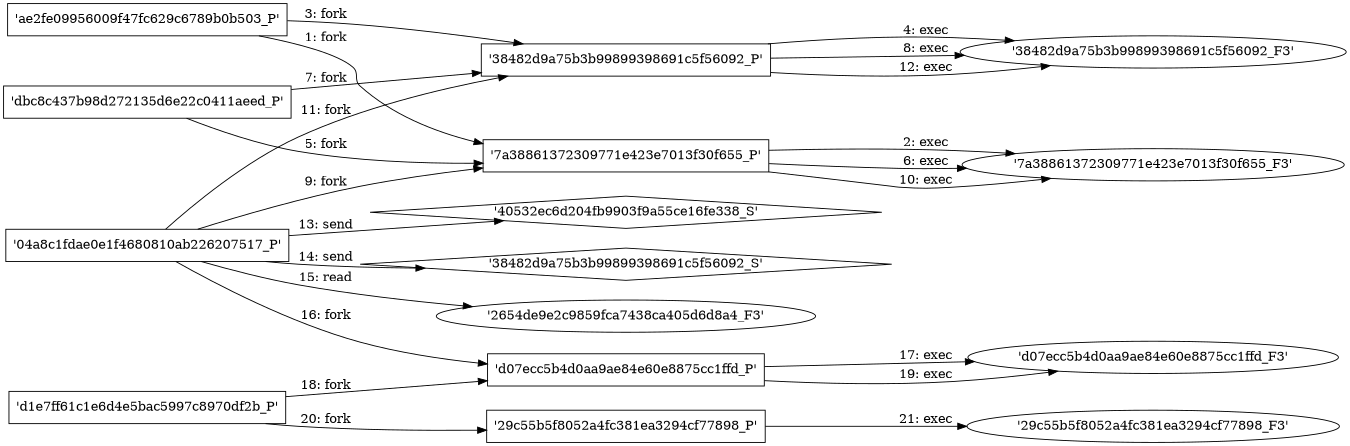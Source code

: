 digraph "D:\Learning\Paper\apt\基于CTI的攻击预警\Dataset\攻击图\ASGfromALLCTI\Threat Landscape Trends – Q2 2020.dot" {
rankdir="LR"
size="9"
fixedsize="false"
splines="true"
nodesep=0.3
ranksep=0
fontsize=10
overlap="scalexy"
engine= "neato"
	"'ae2fe09956009f47fc629c6789b0b503_P'" [node_type=Process shape=box]
	"'7a38861372309771e423e7013f30f655_P'" [node_type=Process shape=box]
	"'ae2fe09956009f47fc629c6789b0b503_P'" -> "'7a38861372309771e423e7013f30f655_P'" [label="1: fork"]
	"'7a38861372309771e423e7013f30f655_P'" [node_type=Process shape=box]
	"'7a38861372309771e423e7013f30f655_F3'" [node_type=File shape=ellipse]
	"'7a38861372309771e423e7013f30f655_P'" -> "'7a38861372309771e423e7013f30f655_F3'" [label="2: exec"]
	"'ae2fe09956009f47fc629c6789b0b503_P'" [node_type=Process shape=box]
	"'38482d9a75b3b99899398691c5f56092_P'" [node_type=Process shape=box]
	"'ae2fe09956009f47fc629c6789b0b503_P'" -> "'38482d9a75b3b99899398691c5f56092_P'" [label="3: fork"]
	"'38482d9a75b3b99899398691c5f56092_P'" [node_type=Process shape=box]
	"'38482d9a75b3b99899398691c5f56092_F3'" [node_type=File shape=ellipse]
	"'38482d9a75b3b99899398691c5f56092_P'" -> "'38482d9a75b3b99899398691c5f56092_F3'" [label="4: exec"]
	"'dbc8c437b98d272135d6e22c0411aeed_P'" [node_type=Process shape=box]
	"'7a38861372309771e423e7013f30f655_P'" [node_type=Process shape=box]
	"'dbc8c437b98d272135d6e22c0411aeed_P'" -> "'7a38861372309771e423e7013f30f655_P'" [label="5: fork"]
	"'7a38861372309771e423e7013f30f655_P'" [node_type=Process shape=box]
	"'7a38861372309771e423e7013f30f655_F3'" [node_type=File shape=ellipse]
	"'7a38861372309771e423e7013f30f655_P'" -> "'7a38861372309771e423e7013f30f655_F3'" [label="6: exec"]
	"'dbc8c437b98d272135d6e22c0411aeed_P'" [node_type=Process shape=box]
	"'38482d9a75b3b99899398691c5f56092_P'" [node_type=Process shape=box]
	"'dbc8c437b98d272135d6e22c0411aeed_P'" -> "'38482d9a75b3b99899398691c5f56092_P'" [label="7: fork"]
	"'38482d9a75b3b99899398691c5f56092_P'" [node_type=Process shape=box]
	"'38482d9a75b3b99899398691c5f56092_F3'" [node_type=File shape=ellipse]
	"'38482d9a75b3b99899398691c5f56092_P'" -> "'38482d9a75b3b99899398691c5f56092_F3'" [label="8: exec"]
	"'04a8c1fdae0e1f4680810ab226207517_P'" [node_type=Process shape=box]
	"'7a38861372309771e423e7013f30f655_P'" [node_type=Process shape=box]
	"'04a8c1fdae0e1f4680810ab226207517_P'" -> "'7a38861372309771e423e7013f30f655_P'" [label="9: fork"]
	"'7a38861372309771e423e7013f30f655_P'" [node_type=Process shape=box]
	"'7a38861372309771e423e7013f30f655_F3'" [node_type=File shape=ellipse]
	"'7a38861372309771e423e7013f30f655_P'" -> "'7a38861372309771e423e7013f30f655_F3'" [label="10: exec"]
	"'04a8c1fdae0e1f4680810ab226207517_P'" [node_type=Process shape=box]
	"'38482d9a75b3b99899398691c5f56092_P'" [node_type=Process shape=box]
	"'04a8c1fdae0e1f4680810ab226207517_P'" -> "'38482d9a75b3b99899398691c5f56092_P'" [label="11: fork"]
	"'38482d9a75b3b99899398691c5f56092_P'" [node_type=Process shape=box]
	"'38482d9a75b3b99899398691c5f56092_F3'" [node_type=File shape=ellipse]
	"'38482d9a75b3b99899398691c5f56092_P'" -> "'38482d9a75b3b99899398691c5f56092_F3'" [label="12: exec"]
	"'40532ec6d204fb9903f9a55ce16fe338_S'" [node_type=Socket shape=diamond]
	"'04a8c1fdae0e1f4680810ab226207517_P'" [node_type=Process shape=box]
	"'04a8c1fdae0e1f4680810ab226207517_P'" -> "'40532ec6d204fb9903f9a55ce16fe338_S'" [label="13: send"]
	"'38482d9a75b3b99899398691c5f56092_S'" [node_type=Socket shape=diamond]
	"'04a8c1fdae0e1f4680810ab226207517_P'" [node_type=Process shape=box]
	"'04a8c1fdae0e1f4680810ab226207517_P'" -> "'38482d9a75b3b99899398691c5f56092_S'" [label="14: send"]
	"'2654de9e2c9859fca7438ca405d6d8a4_F3'" [node_type=file shape=ellipse]
	"'04a8c1fdae0e1f4680810ab226207517_P'" [node_type=Process shape=box]
	"'04a8c1fdae0e1f4680810ab226207517_P'" -> "'2654de9e2c9859fca7438ca405d6d8a4_F3'" [label="15: read"]
	"'04a8c1fdae0e1f4680810ab226207517_P'" [node_type=Process shape=box]
	"'d07ecc5b4d0aa9ae84e60e8875cc1ffd_P'" [node_type=Process shape=box]
	"'04a8c1fdae0e1f4680810ab226207517_P'" -> "'d07ecc5b4d0aa9ae84e60e8875cc1ffd_P'" [label="16: fork"]
	"'d07ecc5b4d0aa9ae84e60e8875cc1ffd_P'" [node_type=Process shape=box]
	"'d07ecc5b4d0aa9ae84e60e8875cc1ffd_F3'" [node_type=File shape=ellipse]
	"'d07ecc5b4d0aa9ae84e60e8875cc1ffd_P'" -> "'d07ecc5b4d0aa9ae84e60e8875cc1ffd_F3'" [label="17: exec"]
	"'d1e7ff61c1e6d4e5bac5997c8970df2b_P'" [node_type=Process shape=box]
	"'d07ecc5b4d0aa9ae84e60e8875cc1ffd_P'" [node_type=Process shape=box]
	"'d1e7ff61c1e6d4e5bac5997c8970df2b_P'" -> "'d07ecc5b4d0aa9ae84e60e8875cc1ffd_P'" [label="18: fork"]
	"'d07ecc5b4d0aa9ae84e60e8875cc1ffd_P'" [node_type=Process shape=box]
	"'d07ecc5b4d0aa9ae84e60e8875cc1ffd_F3'" [node_type=File shape=ellipse]
	"'d07ecc5b4d0aa9ae84e60e8875cc1ffd_P'" -> "'d07ecc5b4d0aa9ae84e60e8875cc1ffd_F3'" [label="19: exec"]
	"'d1e7ff61c1e6d4e5bac5997c8970df2b_P'" [node_type=Process shape=box]
	"'29c55b5f8052a4fc381ea3294cf77898_P'" [node_type=Process shape=box]
	"'d1e7ff61c1e6d4e5bac5997c8970df2b_P'" -> "'29c55b5f8052a4fc381ea3294cf77898_P'" [label="20: fork"]
	"'29c55b5f8052a4fc381ea3294cf77898_P'" [node_type=Process shape=box]
	"'29c55b5f8052a4fc381ea3294cf77898_F3'" [node_type=File shape=ellipse]
	"'29c55b5f8052a4fc381ea3294cf77898_P'" -> "'29c55b5f8052a4fc381ea3294cf77898_F3'" [label="21: exec"]
}
